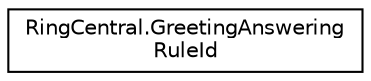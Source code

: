 digraph "Graphical Class Hierarchy"
{
 // LATEX_PDF_SIZE
  edge [fontname="Helvetica",fontsize="10",labelfontname="Helvetica",labelfontsize="10"];
  node [fontname="Helvetica",fontsize="10",shape=record];
  rankdir="LR";
  Node0 [label="RingCentral.GreetingAnswering\lRuleId",height=0.2,width=0.4,color="black", fillcolor="white", style="filled",URL="$classRingCentral_1_1GreetingAnsweringRuleId.html",tooltip="Greeting's answering rule id"];
}
